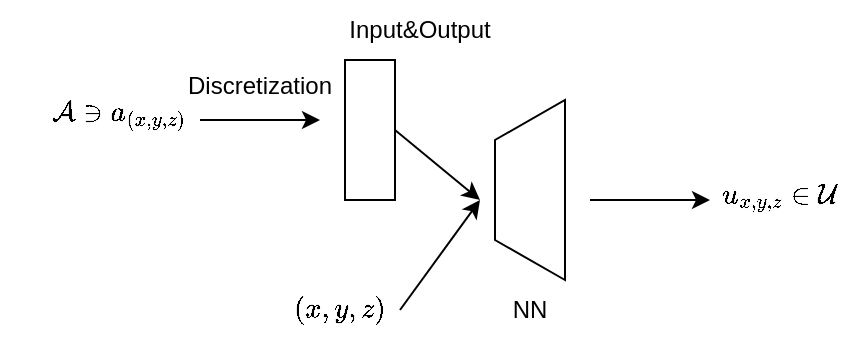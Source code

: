 <mxfile version="20.6.0" type="github">
  <diagram id="Chyyr6B2Mz-9MoKqIEqA" name="第 1 页">
    <mxGraphModel dx="1543" dy="377" grid="1" gridSize="10" guides="1" tooltips="1" connect="1" arrows="1" fold="1" page="1" pageScale="1" pageWidth="827" pageHeight="1169" math="1" shadow="0">
      <root>
        <mxCell id="0" />
        <mxCell id="1" parent="0" />
        <mxCell id="aMa2rR4DXhJ38MiHfQ7q-1" value="Input&amp;amp;Output" style="text;html=1;strokeColor=none;fillColor=none;align=center;verticalAlign=middle;whiteSpace=wrap;rounded=0;" vertex="1" parent="1">
          <mxGeometry x="150" y="140" width="60" height="30" as="geometry" />
        </mxCell>
        <mxCell id="aMa2rR4DXhJ38MiHfQ7q-2" value="" style="rounded=0;whiteSpace=wrap;html=1;rotation=90;" vertex="1" parent="1">
          <mxGeometry x="120" y="192.5" width="70" height="25" as="geometry" />
        </mxCell>
        <mxCell id="aMa2rR4DXhJ38MiHfQ7q-3" value="&amp;nbsp;$$\mathcal{A} \ni&amp;nbsp; \mathcal{a}_{(x,y,z)}$$" style="text;html=1;strokeColor=none;fillColor=none;align=center;verticalAlign=middle;whiteSpace=wrap;rounded=0;" vertex="1" parent="1">
          <mxGeometry x="10" y="180" width="40" height="20" as="geometry" />
        </mxCell>
        <mxCell id="aMa2rR4DXhJ38MiHfQ7q-5" value="$$(x,y,z)&lt;br&gt;$$" style="text;html=1;strokeColor=none;fillColor=none;align=center;verticalAlign=middle;whiteSpace=wrap;rounded=0;" vertex="1" parent="1">
          <mxGeometry x="110" y="280" width="60" height="30" as="geometry" />
        </mxCell>
        <mxCell id="aMa2rR4DXhJ38MiHfQ7q-6" value="" style="endArrow=classic;html=1;rounded=0;exitX=0.5;exitY=0;exitDx=0;exitDy=0;" edge="1" parent="1" source="aMa2rR4DXhJ38MiHfQ7q-2">
          <mxGeometry width="50" height="50" relative="1" as="geometry">
            <mxPoint x="170" y="200" as="sourcePoint" />
            <mxPoint x="210" y="240" as="targetPoint" />
          </mxGeometry>
        </mxCell>
        <mxCell id="aMa2rR4DXhJ38MiHfQ7q-7" value="" style="endArrow=classic;html=1;rounded=0;exitX=1;exitY=0.5;exitDx=0;exitDy=0;" edge="1" parent="1" source="aMa2rR4DXhJ38MiHfQ7q-5">
          <mxGeometry width="50" height="50" relative="1" as="geometry">
            <mxPoint x="170" y="300" as="sourcePoint" />
            <mxPoint x="210" y="240" as="targetPoint" />
          </mxGeometry>
        </mxCell>
        <mxCell id="aMa2rR4DXhJ38MiHfQ7q-8" value="" style="endArrow=classic;html=1;rounded=0;" edge="1" parent="1">
          <mxGeometry width="50" height="50" relative="1" as="geometry">
            <mxPoint x="70" y="200" as="sourcePoint" />
            <mxPoint x="130" y="200" as="targetPoint" />
          </mxGeometry>
        </mxCell>
        <mxCell id="aMa2rR4DXhJ38MiHfQ7q-9" value="Discretization" style="text;html=1;strokeColor=none;fillColor=none;align=center;verticalAlign=middle;whiteSpace=wrap;rounded=0;" vertex="1" parent="1">
          <mxGeometry x="90" y="172.5" width="20" height="20" as="geometry" />
        </mxCell>
        <mxCell id="aMa2rR4DXhJ38MiHfQ7q-11" value="" style="shape=trapezoid;perimeter=trapezoidPerimeter;whiteSpace=wrap;html=1;fixedSize=1;rotation=-90;" vertex="1" parent="1">
          <mxGeometry x="190" y="217.5" width="90" height="35" as="geometry" />
        </mxCell>
        <mxCell id="aMa2rR4DXhJ38MiHfQ7q-12" value="NN" style="text;html=1;strokeColor=none;fillColor=none;align=center;verticalAlign=middle;whiteSpace=wrap;rounded=0;" vertex="1" parent="1">
          <mxGeometry x="205" y="280" width="60" height="30" as="geometry" />
        </mxCell>
        <mxCell id="aMa2rR4DXhJ38MiHfQ7q-13" value="" style="endArrow=classic;html=1;rounded=0;" edge="1" parent="1">
          <mxGeometry width="50" height="50" relative="1" as="geometry">
            <mxPoint x="265" y="240" as="sourcePoint" />
            <mxPoint x="325" y="240" as="targetPoint" />
          </mxGeometry>
        </mxCell>
        <mxCell id="aMa2rR4DXhJ38MiHfQ7q-14" value="$$u_{x,y,z} \in \mathcal{U}$$" style="text;html=1;strokeColor=none;fillColor=none;align=center;verticalAlign=middle;whiteSpace=wrap;rounded=0;" vertex="1" parent="1">
          <mxGeometry x="330" y="222.5" width="60" height="30" as="geometry" />
        </mxCell>
      </root>
    </mxGraphModel>
  </diagram>
</mxfile>
